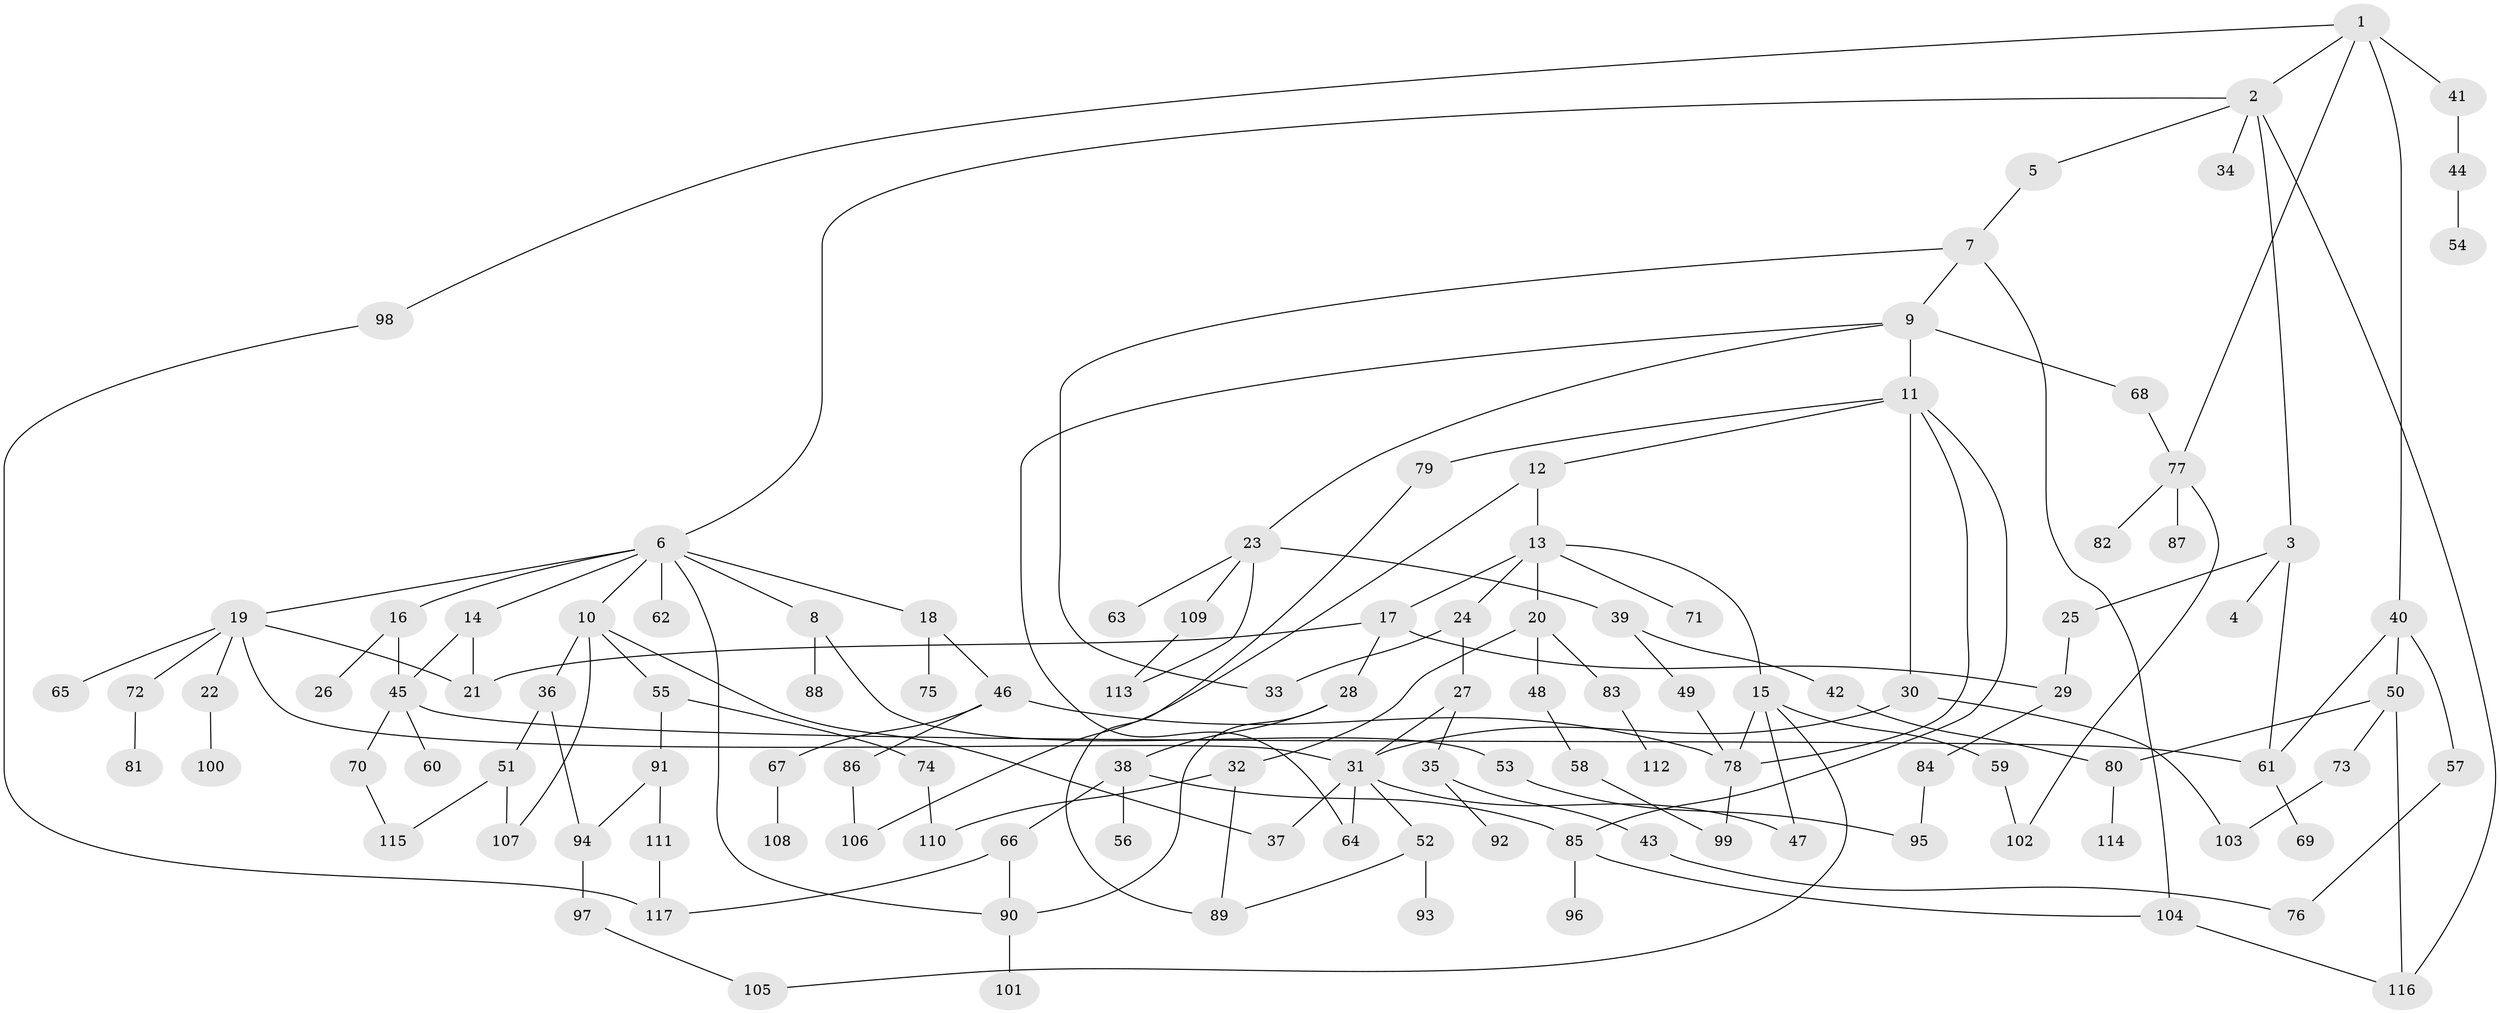 // coarse degree distribution, {9: 0.017241379310344827, 2: 0.25862068965517243, 12: 0.017241379310344827, 11: 0.034482758620689655, 3: 0.15517241379310345, 5: 0.08620689655172414, 6: 0.034482758620689655, 4: 0.06896551724137931, 1: 0.3103448275862069, 7: 0.017241379310344827}
// Generated by graph-tools (version 1.1) at 2025/17/03/04/25 18:17:07]
// undirected, 117 vertices, 155 edges
graph export_dot {
graph [start="1"]
  node [color=gray90,style=filled];
  1;
  2;
  3;
  4;
  5;
  6;
  7;
  8;
  9;
  10;
  11;
  12;
  13;
  14;
  15;
  16;
  17;
  18;
  19;
  20;
  21;
  22;
  23;
  24;
  25;
  26;
  27;
  28;
  29;
  30;
  31;
  32;
  33;
  34;
  35;
  36;
  37;
  38;
  39;
  40;
  41;
  42;
  43;
  44;
  45;
  46;
  47;
  48;
  49;
  50;
  51;
  52;
  53;
  54;
  55;
  56;
  57;
  58;
  59;
  60;
  61;
  62;
  63;
  64;
  65;
  66;
  67;
  68;
  69;
  70;
  71;
  72;
  73;
  74;
  75;
  76;
  77;
  78;
  79;
  80;
  81;
  82;
  83;
  84;
  85;
  86;
  87;
  88;
  89;
  90;
  91;
  92;
  93;
  94;
  95;
  96;
  97;
  98;
  99;
  100;
  101;
  102;
  103;
  104;
  105;
  106;
  107;
  108;
  109;
  110;
  111;
  112;
  113;
  114;
  115;
  116;
  117;
  1 -- 2;
  1 -- 40;
  1 -- 41;
  1 -- 98;
  1 -- 77;
  2 -- 3;
  2 -- 5;
  2 -- 6;
  2 -- 34;
  2 -- 116;
  3 -- 4;
  3 -- 25;
  3 -- 61;
  5 -- 7;
  6 -- 8;
  6 -- 10;
  6 -- 14;
  6 -- 16;
  6 -- 18;
  6 -- 19;
  6 -- 62;
  6 -- 90;
  7 -- 9;
  7 -- 33;
  7 -- 104;
  8 -- 53;
  8 -- 88;
  9 -- 11;
  9 -- 23;
  9 -- 64;
  9 -- 68;
  10 -- 36;
  10 -- 37;
  10 -- 55;
  10 -- 107;
  11 -- 12;
  11 -- 30;
  11 -- 79;
  11 -- 85;
  11 -- 78;
  12 -- 13;
  12 -- 106;
  13 -- 15;
  13 -- 17;
  13 -- 20;
  13 -- 24;
  13 -- 71;
  14 -- 45;
  14 -- 21;
  15 -- 47;
  15 -- 59;
  15 -- 78;
  15 -- 105;
  16 -- 26;
  16 -- 45;
  17 -- 28;
  17 -- 29;
  17 -- 21;
  18 -- 46;
  18 -- 75;
  19 -- 21;
  19 -- 22;
  19 -- 65;
  19 -- 72;
  19 -- 31;
  20 -- 32;
  20 -- 48;
  20 -- 83;
  22 -- 100;
  23 -- 39;
  23 -- 63;
  23 -- 109;
  23 -- 113;
  24 -- 27;
  24 -- 33;
  25 -- 29;
  27 -- 35;
  27 -- 31;
  28 -- 38;
  28 -- 90;
  29 -- 84;
  30 -- 31;
  30 -- 103;
  31 -- 52;
  31 -- 47;
  31 -- 37;
  31 -- 64;
  32 -- 110;
  32 -- 89;
  35 -- 43;
  35 -- 92;
  36 -- 51;
  36 -- 94;
  38 -- 56;
  38 -- 66;
  38 -- 85;
  39 -- 42;
  39 -- 49;
  40 -- 50;
  40 -- 57;
  40 -- 61;
  41 -- 44;
  42 -- 80;
  43 -- 76;
  44 -- 54;
  45 -- 60;
  45 -- 70;
  45 -- 61;
  46 -- 67;
  46 -- 86;
  46 -- 78;
  48 -- 58;
  49 -- 78;
  50 -- 73;
  50 -- 116;
  50 -- 80;
  51 -- 115;
  51 -- 107;
  52 -- 89;
  52 -- 93;
  53 -- 95;
  55 -- 74;
  55 -- 91;
  57 -- 76;
  58 -- 99;
  59 -- 102;
  61 -- 69;
  66 -- 117;
  66 -- 90;
  67 -- 108;
  68 -- 77;
  70 -- 115;
  72 -- 81;
  73 -- 103;
  74 -- 110;
  77 -- 82;
  77 -- 87;
  77 -- 102;
  78 -- 99;
  79 -- 89;
  80 -- 114;
  83 -- 112;
  84 -- 95;
  85 -- 96;
  85 -- 104;
  86 -- 106;
  90 -- 101;
  91 -- 111;
  91 -- 94;
  94 -- 97;
  97 -- 105;
  98 -- 117;
  104 -- 116;
  109 -- 113;
  111 -- 117;
}
